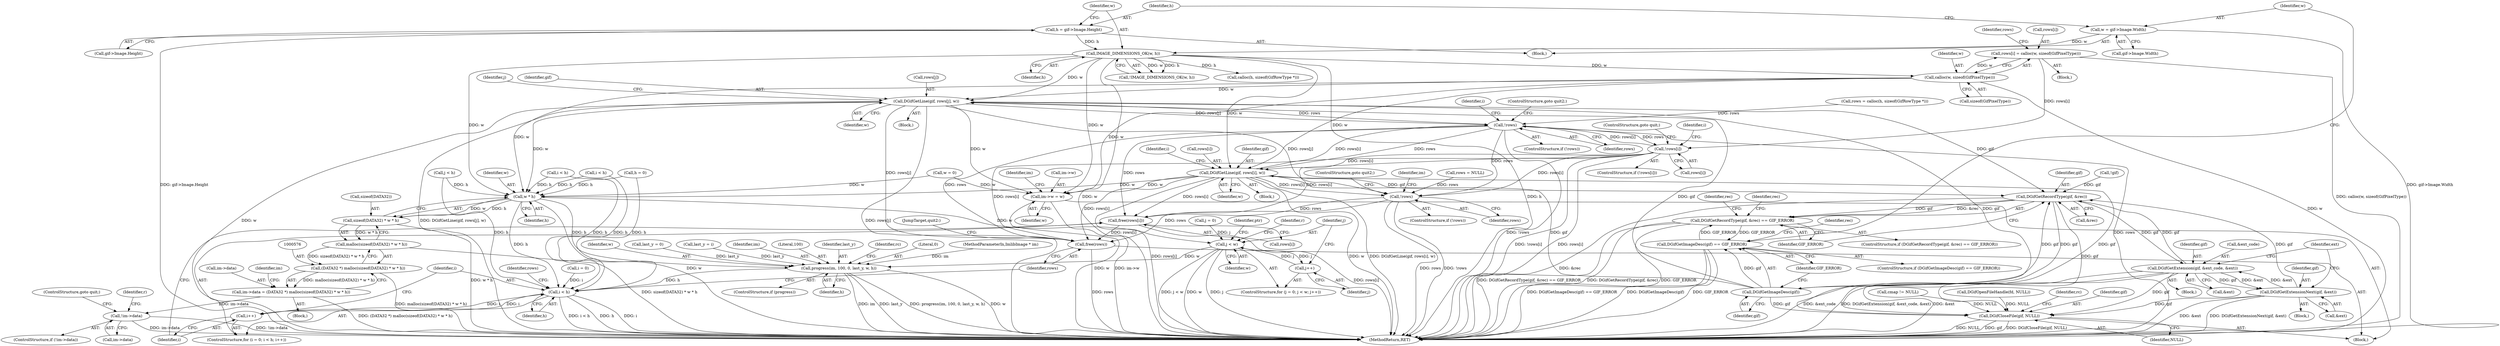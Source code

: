 digraph "0_enlightment_37a96801663b7b4cd3fbe56cc0eb8b6a17e766a8@array" {
"1000274" [label="(Call,rows[i] = calloc(w, sizeof(GifPixelType)))"];
"1000278" [label="(Call,calloc(w, sizeof(GifPixelType)))"];
"1000250" [label="(Call,IMAGE_DIMENSIONS_OK(w, h))"];
"1000234" [label="(Call,w = gif->Image.Width)"];
"1000241" [label="(Call,h = gif->Image.Height)"];
"1000283" [label="(Call,!rows[i])"];
"1000261" [label="(Call,!rows)"];
"1000320" [label="(Call,DGifGetLine(gif, rows[j], w))"];
"1000207" [label="(Call,DGifGetRecordType(gif, &rec))"];
"1000206" [label="(Call,DGifGetRecordType(gif, &rec) == GIF_ERROR)"];
"1000225" [label="(Call,DGifGetImageDesc(gif) == GIF_ERROR)"];
"1000226" [label="(Call,DGifGetImageDesc(gif))"];
"1000338" [label="(Call,DGifGetLine(gif, rows[i], w))"];
"1000417" [label="(Call,!rows)"];
"1000763" [label="(Call,free(rows[i]))"];
"1000767" [label="(Call,free(rows))"];
"1000421" [label="(Call,im->w = w)"];
"1000581" [label="(Call,w * h)"];
"1000578" [label="(Call,sizeof(DATA32) * w * h)"];
"1000577" [label="(Call,malloc(sizeof(DATA32) * w * h))"];
"1000575" [label="(Call,(DATA32 *) malloc(sizeof(DATA32) * w * h))"];
"1000571" [label="(Call,im->data = (DATA32 *) malloc(sizeof(DATA32) * w * h))"];
"1000585" [label="(Call,!im->data)"];
"1000653" [label="(Call,j < w)"];
"1000656" [label="(Call,j++)"];
"1000743" [label="(Call,progress(im, 100, 0, last_y, w, h))"];
"1000758" [label="(Call,i < h)"];
"1000761" [label="(Call,i++)"];
"1000770" [label="(Call,DGifCloseFile(gif, NULL))"];
"1000358" [label="(Call,DGifGetExtension(gif, &ext_code, &ext))"];
"1000392" [label="(Call,DGifGetExtensionNext(gif, &ext))"];
"1000283" [label="(Call,!rows[i])"];
"1000224" [label="(ControlStructure,if (DGifGetImageDesc(gif) == GIF_ERROR))"];
"1000227" [label="(Identifier,gif)"];
"1000241" [label="(Call,h = gif->Image.Height)"];
"1000748" [label="(Identifier,w)"];
"1000694" [label="(Call,last_y = i)"];
"1000226" [label="(Call,DGifGetImageDesc(gif))"];
"1000275" [label="(Call,rows[i])"];
"1000359" [label="(Identifier,gif)"];
"1000279" [label="(Identifier,w)"];
"1000420" [label="(ControlStructure,goto quit2;)"];
"1000744" [label="(Identifier,im)"];
"1000745" [label="(Literal,100)"];
"1000252" [label="(Identifier,h)"];
"1000416" [label="(ControlStructure,if (!rows))"];
"1000768" [label="(Identifier,rows)"];
"1000760" [label="(Identifier,h)"];
"1000754" [label="(ControlStructure,for (i = 0; i < h; i++))"];
"1000250" [label="(Call,IMAGE_DIMENSIONS_OK(w, h))"];
"1000272" [label="(Identifier,i)"];
"1000417" [label="(Call,!rows)"];
"1000428" [label="(Identifier,im)"];
"1000332" [label="(Call,i < h)"];
"1000260" [label="(ControlStructure,if (!rows))"];
"1000747" [label="(Identifier,last_y)"];
"1000362" [label="(Call,&ext)"];
"1000450" [label="(Block,)"];
"1000268" [label="(Call,i < h)"];
"1000325" [label="(Identifier,w)"];
"1000225" [label="(Call,DGifGetImageDesc(gif) == GIF_ERROR)"];
"1000322" [label="(Call,rows[j])"];
"1000743" [label="(Call,progress(im, 100, 0, last_y, w, h))"];
"1000339" [label="(Identifier,gif)"];
"1000751" [label="(Identifier,rc)"];
"1000423" [label="(Identifier,im)"];
"1000662" [label="(Identifier,ptr)"];
"1000209" [label="(Call,&rec)"];
"1000336" [label="(Identifier,i)"];
"1000649" [label="(ControlStructure,for (j = 0; j < w; j++))"];
"1000769" [label="(JumpTarget,quit2:)"];
"1000770" [label="(Call,DGifCloseFile(gif, NULL))"];
"1000366" [label="(Block,)"];
"1000115" [label="(Block,)"];
"1000261" [label="(Call,!rows)"];
"1000140" [label="(Call,h = 0)"];
"1000699" [label="(Identifier,r)"];
"1000755" [label="(Call,i = 0)"];
"1000418" [label="(Identifier,rows)"];
"1000392" [label="(Call,DGifGetExtensionNext(gif, &ext))"];
"1000577" [label="(Call,malloc(sizeof(DATA32) * w * h))"];
"1000571" [label="(Call,im->data = (DATA32 *) malloc(sizeof(DATA32) * w * h))"];
"1000189" [label="(Call,DGifOpenFileHandle(fd, NULL))"];
"1000764" [label="(Call,rows[i])"];
"1000579" [label="(Call,sizeof(DATA32))"];
"1000235" [label="(Identifier,w)"];
"1000741" [label="(ControlStructure,if (progress))"];
"1000284" [label="(Call,rows[i])"];
"1000242" [label="(Identifier,h)"];
"1000774" [label="(Identifier,rc)"];
"1000282" [label="(ControlStructure,if (!rows[i]))"];
"1000352" [label="(Block,)"];
"1000228" [label="(Identifier,GIF_ERROR)"];
"1000153" [label="(Call,last_y = 0)"];
"1000287" [label="(ControlStructure,goto quit;)"];
"1000656" [label="(Call,j++)"];
"1000393" [label="(Identifier,gif)"];
"1000586" [label="(Call,im->data)"];
"1000582" [label="(Identifier,w)"];
"1000655" [label="(Identifier,w)"];
"1000263" [label="(ControlStructure,goto quit2;)"];
"1000761" [label="(Call,i++)"];
"1000161" [label="(Call,rows = NULL)"];
"1000254" [label="(Call,rows = calloc(h, sizeof(GifRowType *)))"];
"1000758" [label="(Call,i < h)"];
"1000285" [label="(Identifier,rows)"];
"1000585" [label="(Call,!im->data)"];
"1000343" [label="(Identifier,w)"];
"1000583" [label="(Identifier,h)"];
"1000337" [label="(Block,)"];
"1000746" [label="(Literal,0)"];
"1000266" [label="(Identifier,i)"];
"1000315" [label="(Identifier,j)"];
"1000211" [label="(Identifier,GIF_ERROR)"];
"1000234" [label="(Call,w = gif->Image.Width)"];
"1000765" [label="(Identifier,rows)"];
"1000771" [label="(Identifier,gif)"];
"1000587" [label="(Identifier,im)"];
"1000762" [label="(Identifier,i)"];
"1000650" [label="(Call,j = 0)"];
"1000654" [label="(Identifier,j)"];
"1000479" [label="(Call,cmap != NULL)"];
"1000223" [label="(Block,)"];
"1000365" [label="(Identifier,ext)"];
"1000767" [label="(Call,free(rows))"];
"1000572" [label="(Call,im->data)"];
"1000394" [label="(Call,&ext)"];
"1000193" [label="(Call,!gif)"];
"1000207" [label="(Call,DGifGetRecordType(gif, &rec))"];
"1000759" [label="(Identifier,i)"];
"1000262" [label="(Identifier,rows)"];
"1000320" [label="(Call,DGifGetLine(gif, rows[j], w))"];
"1000338" [label="(Call,DGifGetLine(gif, rows[i], w))"];
"1000653" [label="(Call,j < w)"];
"1000575" [label="(Call,(DATA32 *) malloc(sizeof(DATA32) * w * h))"];
"1000280" [label="(Call,sizeof(GifPixelType))"];
"1000321" [label="(Identifier,gif)"];
"1000589" [label="(ControlStructure,goto quit;)"];
"1000584" [label="(ControlStructure,if (!im->data))"];
"1000581" [label="(Call,w * h)"];
"1000578" [label="(Call,sizeof(DATA32) * w * h)"];
"1000251" [label="(Identifier,w)"];
"1000256" [label="(Call,calloc(h, sizeof(GifRowType *)))"];
"1000219" [label="(Identifier,rec)"];
"1000214" [label="(Identifier,rec)"];
"1000311" [label="(Call,j < h)"];
"1000205" [label="(ControlStructure,if (DGifGetRecordType(gif, &rec) == GIF_ERROR))"];
"1000236" [label="(Call,gif->Image.Width)"];
"1000249" [label="(Call,!IMAGE_DIMENSIONS_OK(w, h))"];
"1000593" [label="(Identifier,r)"];
"1000775" [label="(MethodReturn,RET)"];
"1000273" [label="(Block,)"];
"1000358" [label="(Call,DGifGetExtension(gif, &ext_code, &ext))"];
"1000749" [label="(Identifier,h)"];
"1000231" [label="(Identifier,rec)"];
"1000425" [label="(Identifier,w)"];
"1000111" [label="(MethodParameterIn,ImlibImage * im)"];
"1000772" [label="(Identifier,NULL)"];
"1000763" [label="(Call,free(rows[i]))"];
"1000319" [label="(Block,)"];
"1000206" [label="(Call,DGifGetRecordType(gif, &rec) == GIF_ERROR)"];
"1000243" [label="(Call,gif->Image.Height)"];
"1000340" [label="(Call,rows[i])"];
"1000421" [label="(Call,im->w = w)"];
"1000360" [label="(Call,&ext_code)"];
"1000422" [label="(Call,im->w)"];
"1000208" [label="(Identifier,gif)"];
"1000278" [label="(Call,calloc(w, sizeof(GifPixelType)))"];
"1000657" [label="(Identifier,j)"];
"1000274" [label="(Call,rows[i] = calloc(w, sizeof(GifPixelType)))"];
"1000136" [label="(Call,w = 0)"];
"1000274" -> "1000273"  [label="AST: "];
"1000274" -> "1000278"  [label="CFG: "];
"1000275" -> "1000274"  [label="AST: "];
"1000278" -> "1000274"  [label="AST: "];
"1000285" -> "1000274"  [label="CFG: "];
"1000274" -> "1000775"  [label="DDG: calloc(w, sizeof(GifPixelType))"];
"1000278" -> "1000274"  [label="DDG: w"];
"1000274" -> "1000283"  [label="DDG: rows[i]"];
"1000278" -> "1000280"  [label="CFG: "];
"1000279" -> "1000278"  [label="AST: "];
"1000280" -> "1000278"  [label="AST: "];
"1000278" -> "1000775"  [label="DDG: w"];
"1000250" -> "1000278"  [label="DDG: w"];
"1000278" -> "1000320"  [label="DDG: w"];
"1000278" -> "1000338"  [label="DDG: w"];
"1000278" -> "1000421"  [label="DDG: w"];
"1000278" -> "1000581"  [label="DDG: w"];
"1000250" -> "1000249"  [label="AST: "];
"1000250" -> "1000252"  [label="CFG: "];
"1000251" -> "1000250"  [label="AST: "];
"1000252" -> "1000250"  [label="AST: "];
"1000249" -> "1000250"  [label="CFG: "];
"1000250" -> "1000775"  [label="DDG: w"];
"1000250" -> "1000775"  [label="DDG: h"];
"1000250" -> "1000249"  [label="DDG: w"];
"1000250" -> "1000249"  [label="DDG: h"];
"1000234" -> "1000250"  [label="DDG: w"];
"1000241" -> "1000250"  [label="DDG: h"];
"1000250" -> "1000256"  [label="DDG: h"];
"1000250" -> "1000320"  [label="DDG: w"];
"1000250" -> "1000338"  [label="DDG: w"];
"1000250" -> "1000421"  [label="DDG: w"];
"1000250" -> "1000581"  [label="DDG: w"];
"1000234" -> "1000223"  [label="AST: "];
"1000234" -> "1000236"  [label="CFG: "];
"1000235" -> "1000234"  [label="AST: "];
"1000236" -> "1000234"  [label="AST: "];
"1000242" -> "1000234"  [label="CFG: "];
"1000234" -> "1000775"  [label="DDG: gif->Image.Width"];
"1000241" -> "1000223"  [label="AST: "];
"1000241" -> "1000243"  [label="CFG: "];
"1000242" -> "1000241"  [label="AST: "];
"1000243" -> "1000241"  [label="AST: "];
"1000251" -> "1000241"  [label="CFG: "];
"1000241" -> "1000775"  [label="DDG: gif->Image.Height"];
"1000283" -> "1000282"  [label="AST: "];
"1000283" -> "1000284"  [label="CFG: "];
"1000284" -> "1000283"  [label="AST: "];
"1000287" -> "1000283"  [label="CFG: "];
"1000272" -> "1000283"  [label="CFG: "];
"1000283" -> "1000775"  [label="DDG: rows[i]"];
"1000283" -> "1000775"  [label="DDG: !rows[i]"];
"1000283" -> "1000261"  [label="DDG: rows[i]"];
"1000261" -> "1000283"  [label="DDG: rows"];
"1000283" -> "1000338"  [label="DDG: rows[i]"];
"1000283" -> "1000417"  [label="DDG: rows[i]"];
"1000283" -> "1000763"  [label="DDG: rows[i]"];
"1000283" -> "1000767"  [label="DDG: rows[i]"];
"1000261" -> "1000260"  [label="AST: "];
"1000261" -> "1000262"  [label="CFG: "];
"1000262" -> "1000261"  [label="AST: "];
"1000263" -> "1000261"  [label="CFG: "];
"1000266" -> "1000261"  [label="CFG: "];
"1000261" -> "1000775"  [label="DDG: rows"];
"1000261" -> "1000775"  [label="DDG: !rows"];
"1000254" -> "1000261"  [label="DDG: rows"];
"1000338" -> "1000261"  [label="DDG: rows[i]"];
"1000320" -> "1000261"  [label="DDG: rows[j]"];
"1000261" -> "1000320"  [label="DDG: rows"];
"1000261" -> "1000338"  [label="DDG: rows"];
"1000261" -> "1000417"  [label="DDG: rows"];
"1000261" -> "1000763"  [label="DDG: rows"];
"1000261" -> "1000767"  [label="DDG: rows"];
"1000320" -> "1000319"  [label="AST: "];
"1000320" -> "1000325"  [label="CFG: "];
"1000321" -> "1000320"  [label="AST: "];
"1000322" -> "1000320"  [label="AST: "];
"1000325" -> "1000320"  [label="AST: "];
"1000315" -> "1000320"  [label="CFG: "];
"1000320" -> "1000775"  [label="DDG: rows[j]"];
"1000320" -> "1000775"  [label="DDG: w"];
"1000320" -> "1000775"  [label="DDG: DGifGetLine(gif, rows[j], w)"];
"1000320" -> "1000207"  [label="DDG: gif"];
"1000226" -> "1000320"  [label="DDG: gif"];
"1000320" -> "1000417"  [label="DDG: rows[j]"];
"1000320" -> "1000421"  [label="DDG: w"];
"1000320" -> "1000581"  [label="DDG: w"];
"1000320" -> "1000767"  [label="DDG: rows[j]"];
"1000320" -> "1000770"  [label="DDG: gif"];
"1000207" -> "1000206"  [label="AST: "];
"1000207" -> "1000209"  [label="CFG: "];
"1000208" -> "1000207"  [label="AST: "];
"1000209" -> "1000207"  [label="AST: "];
"1000211" -> "1000207"  [label="CFG: "];
"1000207" -> "1000775"  [label="DDG: &rec"];
"1000207" -> "1000206"  [label="DDG: gif"];
"1000207" -> "1000206"  [label="DDG: &rec"];
"1000338" -> "1000207"  [label="DDG: gif"];
"1000392" -> "1000207"  [label="DDG: gif"];
"1000358" -> "1000207"  [label="DDG: gif"];
"1000193" -> "1000207"  [label="DDG: gif"];
"1000226" -> "1000207"  [label="DDG: gif"];
"1000207" -> "1000226"  [label="DDG: gif"];
"1000207" -> "1000358"  [label="DDG: gif"];
"1000207" -> "1000770"  [label="DDG: gif"];
"1000206" -> "1000205"  [label="AST: "];
"1000206" -> "1000211"  [label="CFG: "];
"1000211" -> "1000206"  [label="AST: "];
"1000214" -> "1000206"  [label="CFG: "];
"1000219" -> "1000206"  [label="CFG: "];
"1000206" -> "1000775"  [label="DDG: DGifGetRecordType(gif, &rec) == GIF_ERROR"];
"1000206" -> "1000775"  [label="DDG: DGifGetRecordType(gif, &rec)"];
"1000206" -> "1000775"  [label="DDG: GIF_ERROR"];
"1000225" -> "1000206"  [label="DDG: GIF_ERROR"];
"1000206" -> "1000225"  [label="DDG: GIF_ERROR"];
"1000225" -> "1000224"  [label="AST: "];
"1000225" -> "1000228"  [label="CFG: "];
"1000226" -> "1000225"  [label="AST: "];
"1000228" -> "1000225"  [label="AST: "];
"1000231" -> "1000225"  [label="CFG: "];
"1000235" -> "1000225"  [label="CFG: "];
"1000225" -> "1000775"  [label="DDG: DGifGetImageDesc(gif) == GIF_ERROR"];
"1000225" -> "1000775"  [label="DDG: DGifGetImageDesc(gif)"];
"1000225" -> "1000775"  [label="DDG: GIF_ERROR"];
"1000226" -> "1000225"  [label="DDG: gif"];
"1000226" -> "1000227"  [label="CFG: "];
"1000227" -> "1000226"  [label="AST: "];
"1000228" -> "1000226"  [label="CFG: "];
"1000226" -> "1000338"  [label="DDG: gif"];
"1000226" -> "1000770"  [label="DDG: gif"];
"1000338" -> "1000337"  [label="AST: "];
"1000338" -> "1000343"  [label="CFG: "];
"1000339" -> "1000338"  [label="AST: "];
"1000340" -> "1000338"  [label="AST: "];
"1000343" -> "1000338"  [label="AST: "];
"1000336" -> "1000338"  [label="CFG: "];
"1000338" -> "1000775"  [label="DDG: w"];
"1000338" -> "1000775"  [label="DDG: DGifGetLine(gif, rows[i], w)"];
"1000338" -> "1000775"  [label="DDG: rows[i]"];
"1000338" -> "1000417"  [label="DDG: rows[i]"];
"1000338" -> "1000421"  [label="DDG: w"];
"1000338" -> "1000581"  [label="DDG: w"];
"1000338" -> "1000763"  [label="DDG: rows[i]"];
"1000338" -> "1000767"  [label="DDG: rows[i]"];
"1000338" -> "1000770"  [label="DDG: gif"];
"1000417" -> "1000416"  [label="AST: "];
"1000417" -> "1000418"  [label="CFG: "];
"1000418" -> "1000417"  [label="AST: "];
"1000420" -> "1000417"  [label="CFG: "];
"1000423" -> "1000417"  [label="CFG: "];
"1000417" -> "1000775"  [label="DDG: rows"];
"1000417" -> "1000775"  [label="DDG: !rows"];
"1000161" -> "1000417"  [label="DDG: rows"];
"1000417" -> "1000763"  [label="DDG: rows"];
"1000417" -> "1000767"  [label="DDG: rows"];
"1000763" -> "1000754"  [label="AST: "];
"1000763" -> "1000764"  [label="CFG: "];
"1000764" -> "1000763"  [label="AST: "];
"1000762" -> "1000763"  [label="CFG: "];
"1000763" -> "1000775"  [label="DDG: rows[i]"];
"1000763" -> "1000767"  [label="DDG: rows[i]"];
"1000767" -> "1000115"  [label="AST: "];
"1000767" -> "1000768"  [label="CFG: "];
"1000768" -> "1000767"  [label="AST: "];
"1000769" -> "1000767"  [label="CFG: "];
"1000767" -> "1000775"  [label="DDG: rows"];
"1000421" -> "1000115"  [label="AST: "];
"1000421" -> "1000425"  [label="CFG: "];
"1000422" -> "1000421"  [label="AST: "];
"1000425" -> "1000421"  [label="AST: "];
"1000428" -> "1000421"  [label="CFG: "];
"1000421" -> "1000775"  [label="DDG: im->w"];
"1000421" -> "1000775"  [label="DDG: w"];
"1000136" -> "1000421"  [label="DDG: w"];
"1000581" -> "1000578"  [label="AST: "];
"1000581" -> "1000583"  [label="CFG: "];
"1000582" -> "1000581"  [label="AST: "];
"1000583" -> "1000581"  [label="AST: "];
"1000578" -> "1000581"  [label="CFG: "];
"1000581" -> "1000775"  [label="DDG: w"];
"1000581" -> "1000578"  [label="DDG: w"];
"1000581" -> "1000578"  [label="DDG: h"];
"1000136" -> "1000581"  [label="DDG: w"];
"1000332" -> "1000581"  [label="DDG: h"];
"1000311" -> "1000581"  [label="DDG: h"];
"1000140" -> "1000581"  [label="DDG: h"];
"1000268" -> "1000581"  [label="DDG: h"];
"1000581" -> "1000653"  [label="DDG: w"];
"1000581" -> "1000743"  [label="DDG: h"];
"1000581" -> "1000758"  [label="DDG: h"];
"1000578" -> "1000577"  [label="AST: "];
"1000579" -> "1000578"  [label="AST: "];
"1000577" -> "1000578"  [label="CFG: "];
"1000578" -> "1000775"  [label="DDG: w * h"];
"1000578" -> "1000577"  [label="DDG: w * h"];
"1000577" -> "1000575"  [label="AST: "];
"1000575" -> "1000577"  [label="CFG: "];
"1000577" -> "1000775"  [label="DDG: sizeof(DATA32) * w * h"];
"1000577" -> "1000575"  [label="DDG: sizeof(DATA32) * w * h"];
"1000575" -> "1000571"  [label="AST: "];
"1000576" -> "1000575"  [label="AST: "];
"1000571" -> "1000575"  [label="CFG: "];
"1000575" -> "1000775"  [label="DDG: malloc(sizeof(DATA32) * w * h)"];
"1000575" -> "1000571"  [label="DDG: malloc(sizeof(DATA32) * w * h)"];
"1000571" -> "1000450"  [label="AST: "];
"1000572" -> "1000571"  [label="AST: "];
"1000587" -> "1000571"  [label="CFG: "];
"1000571" -> "1000775"  [label="DDG: (DATA32 *) malloc(sizeof(DATA32) * w * h)"];
"1000571" -> "1000585"  [label="DDG: im->data"];
"1000585" -> "1000584"  [label="AST: "];
"1000585" -> "1000586"  [label="CFG: "];
"1000586" -> "1000585"  [label="AST: "];
"1000589" -> "1000585"  [label="CFG: "];
"1000593" -> "1000585"  [label="CFG: "];
"1000585" -> "1000775"  [label="DDG: im->data"];
"1000585" -> "1000775"  [label="DDG: !im->data"];
"1000653" -> "1000649"  [label="AST: "];
"1000653" -> "1000655"  [label="CFG: "];
"1000654" -> "1000653"  [label="AST: "];
"1000655" -> "1000653"  [label="AST: "];
"1000662" -> "1000653"  [label="CFG: "];
"1000699" -> "1000653"  [label="CFG: "];
"1000653" -> "1000775"  [label="DDG: w"];
"1000653" -> "1000775"  [label="DDG: j < w"];
"1000653" -> "1000775"  [label="DDG: j"];
"1000650" -> "1000653"  [label="DDG: j"];
"1000656" -> "1000653"  [label="DDG: j"];
"1000653" -> "1000656"  [label="DDG: j"];
"1000653" -> "1000743"  [label="DDG: w"];
"1000656" -> "1000649"  [label="AST: "];
"1000656" -> "1000657"  [label="CFG: "];
"1000657" -> "1000656"  [label="AST: "];
"1000654" -> "1000656"  [label="CFG: "];
"1000743" -> "1000741"  [label="AST: "];
"1000743" -> "1000749"  [label="CFG: "];
"1000744" -> "1000743"  [label="AST: "];
"1000745" -> "1000743"  [label="AST: "];
"1000746" -> "1000743"  [label="AST: "];
"1000747" -> "1000743"  [label="AST: "];
"1000748" -> "1000743"  [label="AST: "];
"1000749" -> "1000743"  [label="AST: "];
"1000751" -> "1000743"  [label="CFG: "];
"1000743" -> "1000775"  [label="DDG: w"];
"1000743" -> "1000775"  [label="DDG: im"];
"1000743" -> "1000775"  [label="DDG: last_y"];
"1000743" -> "1000775"  [label="DDG: progress(im, 100, 0, last_y, w, h)"];
"1000111" -> "1000743"  [label="DDG: im"];
"1000694" -> "1000743"  [label="DDG: last_y"];
"1000153" -> "1000743"  [label="DDG: last_y"];
"1000743" -> "1000758"  [label="DDG: h"];
"1000758" -> "1000754"  [label="AST: "];
"1000758" -> "1000760"  [label="CFG: "];
"1000759" -> "1000758"  [label="AST: "];
"1000760" -> "1000758"  [label="AST: "];
"1000765" -> "1000758"  [label="CFG: "];
"1000768" -> "1000758"  [label="CFG: "];
"1000758" -> "1000775"  [label="DDG: i < h"];
"1000758" -> "1000775"  [label="DDG: h"];
"1000758" -> "1000775"  [label="DDG: i"];
"1000761" -> "1000758"  [label="DDG: i"];
"1000755" -> "1000758"  [label="DDG: i"];
"1000268" -> "1000758"  [label="DDG: h"];
"1000332" -> "1000758"  [label="DDG: h"];
"1000311" -> "1000758"  [label="DDG: h"];
"1000140" -> "1000758"  [label="DDG: h"];
"1000758" -> "1000761"  [label="DDG: i"];
"1000761" -> "1000754"  [label="AST: "];
"1000761" -> "1000762"  [label="CFG: "];
"1000762" -> "1000761"  [label="AST: "];
"1000759" -> "1000761"  [label="CFG: "];
"1000770" -> "1000115"  [label="AST: "];
"1000770" -> "1000772"  [label="CFG: "];
"1000771" -> "1000770"  [label="AST: "];
"1000772" -> "1000770"  [label="AST: "];
"1000774" -> "1000770"  [label="CFG: "];
"1000770" -> "1000775"  [label="DDG: DGifCloseFile(gif, NULL)"];
"1000770" -> "1000775"  [label="DDG: NULL"];
"1000770" -> "1000775"  [label="DDG: gif"];
"1000392" -> "1000770"  [label="DDG: gif"];
"1000358" -> "1000770"  [label="DDG: gif"];
"1000189" -> "1000770"  [label="DDG: NULL"];
"1000479" -> "1000770"  [label="DDG: NULL"];
"1000358" -> "1000352"  [label="AST: "];
"1000358" -> "1000362"  [label="CFG: "];
"1000359" -> "1000358"  [label="AST: "];
"1000360" -> "1000358"  [label="AST: "];
"1000362" -> "1000358"  [label="AST: "];
"1000365" -> "1000358"  [label="CFG: "];
"1000358" -> "1000775"  [label="DDG: DGifGetExtension(gif, &ext_code, &ext)"];
"1000358" -> "1000775"  [label="DDG: &ext_code"];
"1000358" -> "1000775"  [label="DDG: &ext"];
"1000392" -> "1000358"  [label="DDG: &ext"];
"1000358" -> "1000392"  [label="DDG: gif"];
"1000358" -> "1000392"  [label="DDG: &ext"];
"1000392" -> "1000366"  [label="AST: "];
"1000392" -> "1000394"  [label="CFG: "];
"1000393" -> "1000392"  [label="AST: "];
"1000394" -> "1000392"  [label="AST: "];
"1000365" -> "1000392"  [label="CFG: "];
"1000392" -> "1000775"  [label="DDG: &ext"];
"1000392" -> "1000775"  [label="DDG: DGifGetExtensionNext(gif, &ext)"];
}
